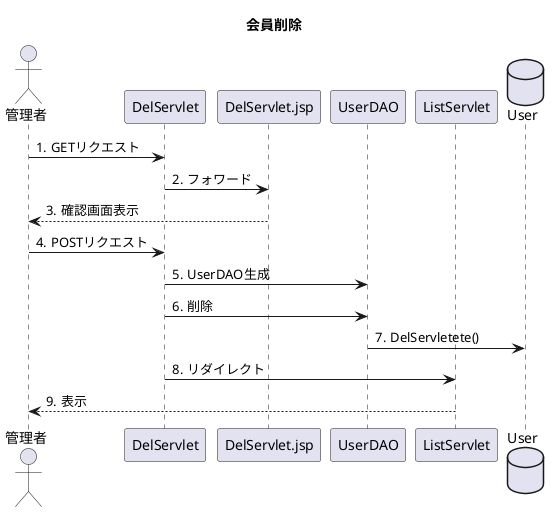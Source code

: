 @startuml
title 会員削除
autonumber "#."
actor 管理者
database User


管理者 ->DelServlet:GETリクエスト
DelServlet -> DelServlet.jsp:フォワード
DelServlet.jsp --> 管理者:確認画面表示
管理者 -> DelServlet:POSTリクエスト

DelServlet -> UserDAO:UserDAO生成
DelServlet -> UserDAO:削除
UserDAO -> User:DelServletete()
DelServlet-> ListServlet:リダイレクト
ListServlet --> 管理者:表示
database User
@enduml